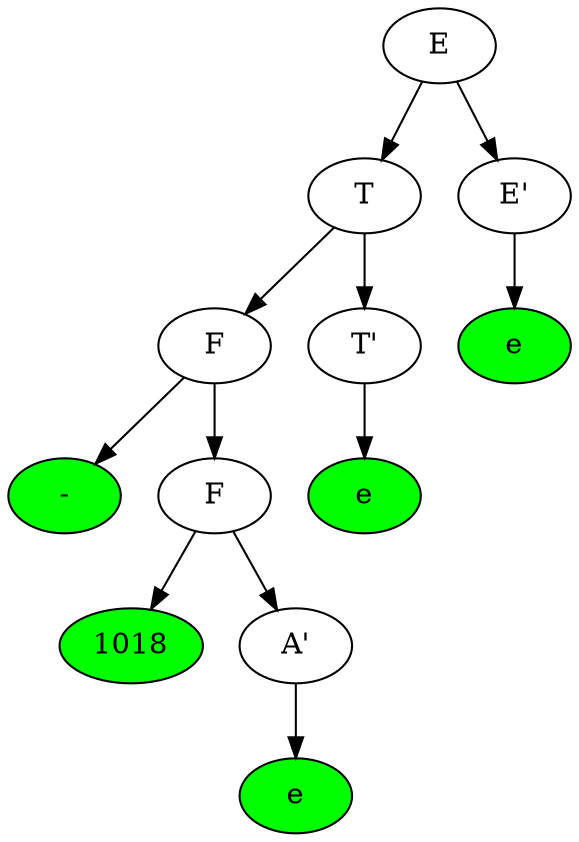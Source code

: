 digraph parseTree {
	ordering=out;
	a_0 [label="E"];
	a_1 [label="T"];
	a_2 [label="F"];
	a_3 [label="-"; style=filled; fillcolor=green;];
	a_4 [label="F"];
	a_5 [label="1018"; style=filled; fillcolor=green;];
	a_6 [label="A'"];
	a_7 [label="e"; style=filled; fillcolor=green;];
	a_6 -> a_7
	a_4 -> a_5
	a_4 -> a_6
	a_2 -> a_3
	a_2 -> a_4
	a_8 [label="T'"];
	a_9 [label="e"; style=filled; fillcolor=green;];
	a_8 -> a_9
	a_1 -> a_2
	a_1 -> a_8
	a_10 [label="E'"];
	a_11 [label="e"; style=filled; fillcolor=green;];
	a_10 -> a_11
	a_0 -> a_1
	a_0 -> a_10
}
